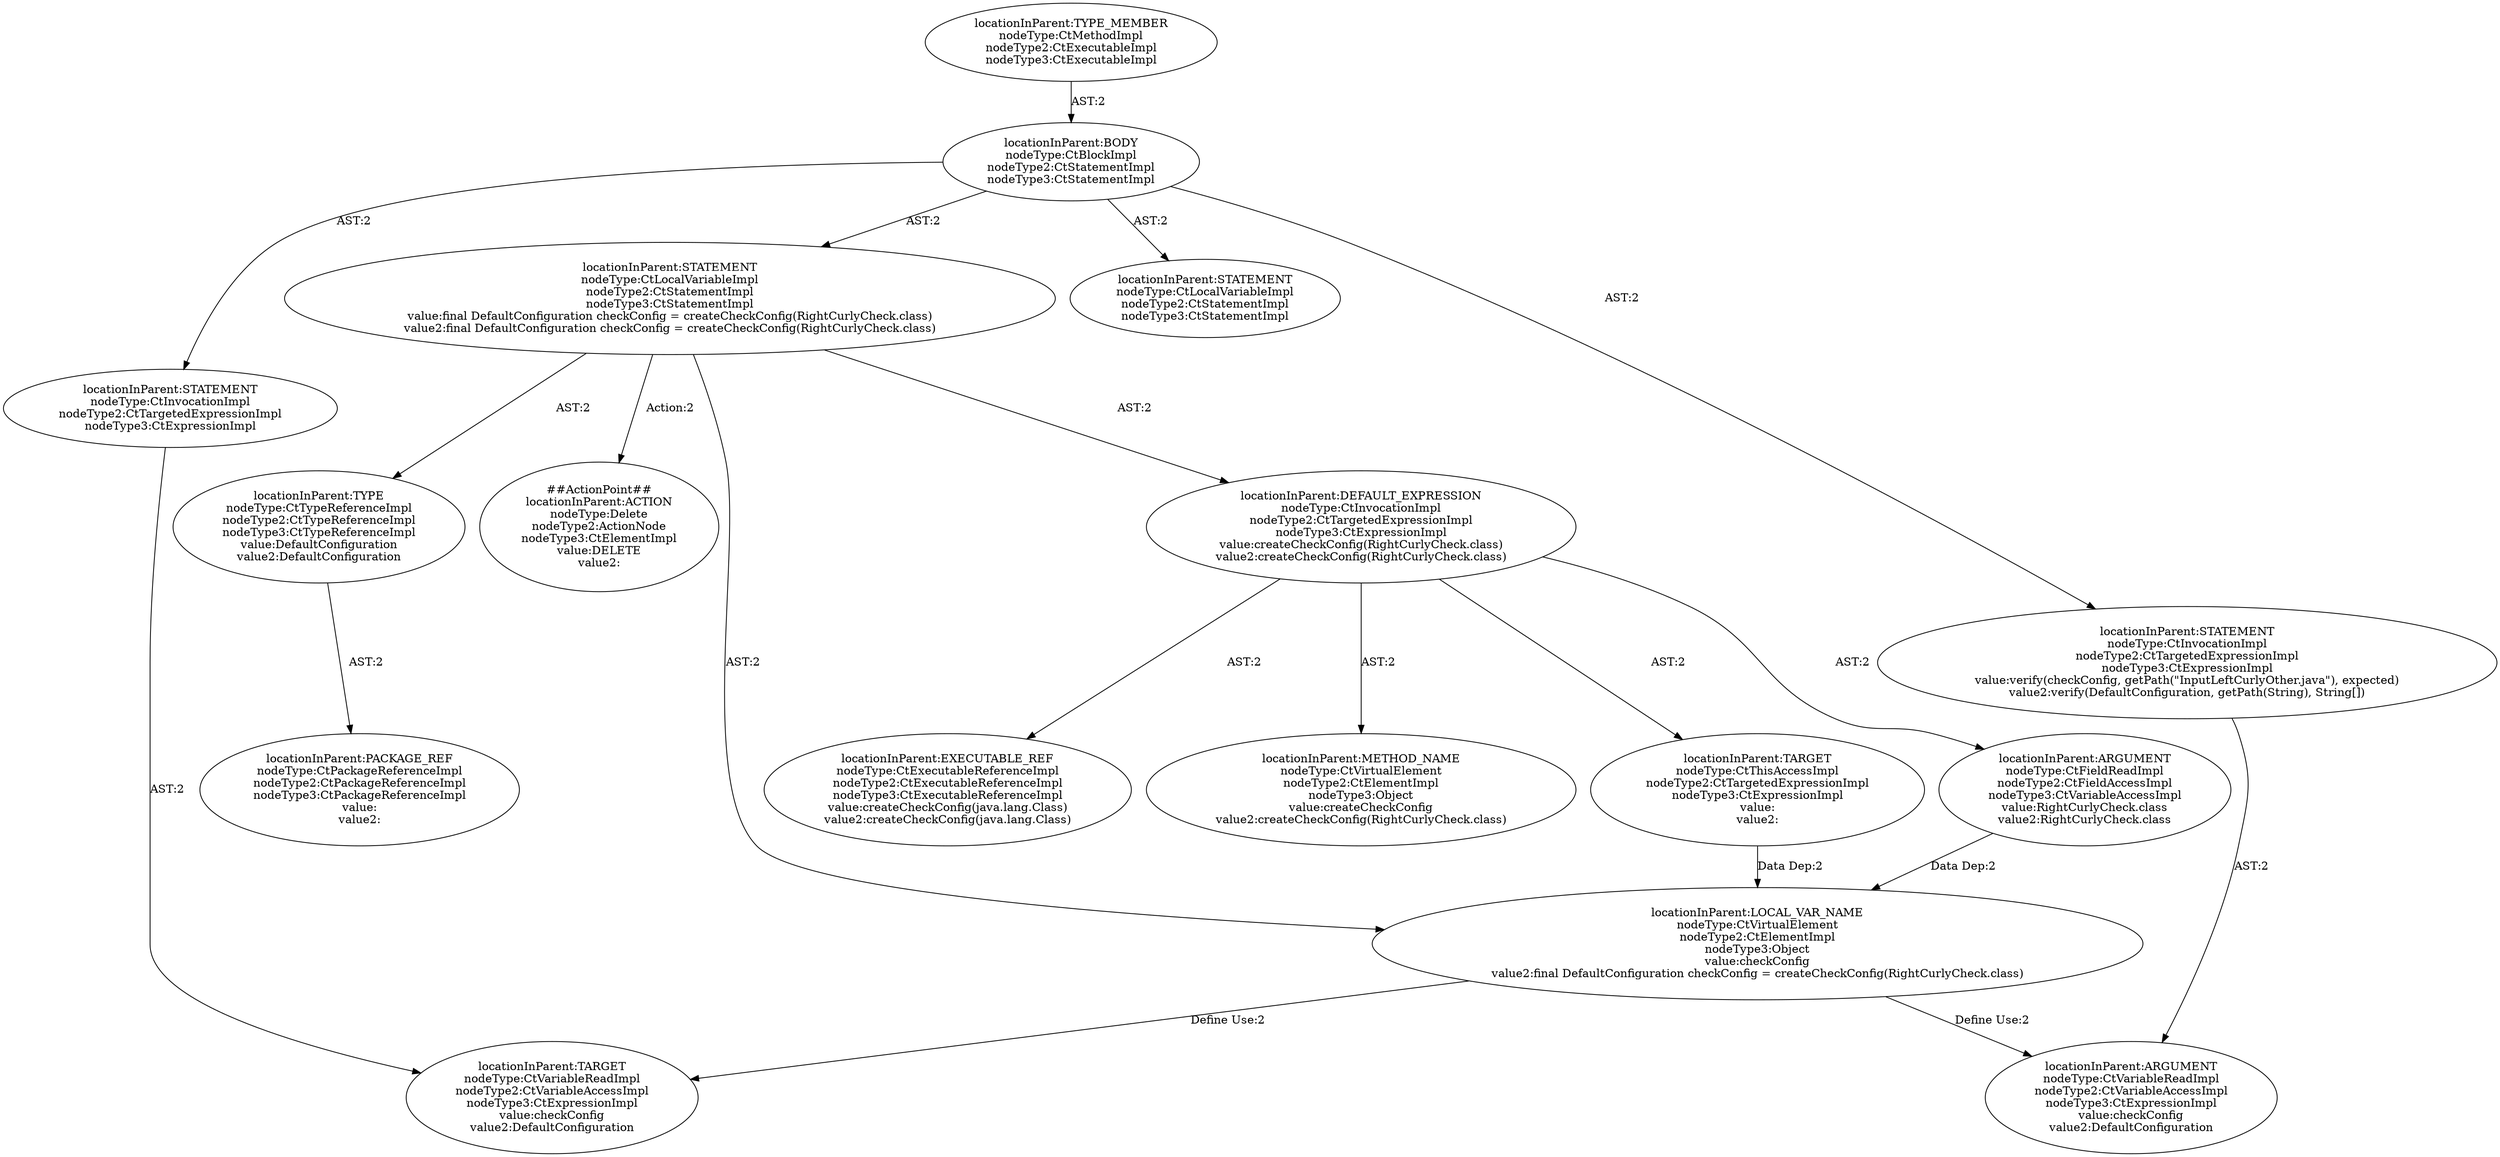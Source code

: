 digraph "Pattern" {
0 [label="##ActionPoint##
locationInParent:ACTION
nodeType:Delete
nodeType2:ActionNode
nodeType3:CtElementImpl
value:DELETE
value2:" shape=ellipse]
1 [label="locationInParent:STATEMENT
nodeType:CtLocalVariableImpl
nodeType2:CtStatementImpl
nodeType3:CtStatementImpl
value:final DefaultConfiguration checkConfig = createCheckConfig(RightCurlyCheck.class)
value2:final DefaultConfiguration checkConfig = createCheckConfig(RightCurlyCheck.class)" shape=ellipse]
2 [label="locationInParent:BODY
nodeType:CtBlockImpl
nodeType2:CtStatementImpl
nodeType3:CtStatementImpl" shape=ellipse]
3 [label="locationInParent:TYPE_MEMBER
nodeType:CtMethodImpl
nodeType2:CtExecutableImpl
nodeType3:CtExecutableImpl" shape=ellipse]
4 [label="locationInParent:STATEMENT
nodeType:CtInvocationImpl
nodeType2:CtTargetedExpressionImpl
nodeType3:CtExpressionImpl" shape=ellipse]
5 [label="locationInParent:STATEMENT
nodeType:CtLocalVariableImpl
nodeType2:CtStatementImpl
nodeType3:CtStatementImpl" shape=ellipse]
6 [label="locationInParent:STATEMENT
nodeType:CtInvocationImpl
nodeType2:CtTargetedExpressionImpl
nodeType3:CtExpressionImpl
value:verify(checkConfig, getPath(\"InputLeftCurlyOther.java\"), expected)
value2:verify(DefaultConfiguration, getPath(String), String[])" shape=ellipse]
7 [label="locationInParent:LOCAL_VAR_NAME
nodeType:CtVirtualElement
nodeType2:CtElementImpl
nodeType3:Object
value:checkConfig
value2:final DefaultConfiguration checkConfig = createCheckConfig(RightCurlyCheck.class)" shape=ellipse]
8 [label="locationInParent:TARGET
nodeType:CtThisAccessImpl
nodeType2:CtTargetedExpressionImpl
nodeType3:CtExpressionImpl
value:
value2:" shape=ellipse]
9 [label="locationInParent:ARGUMENT
nodeType:CtFieldReadImpl
nodeType2:CtFieldAccessImpl
nodeType3:CtVariableAccessImpl
value:RightCurlyCheck.class
value2:RightCurlyCheck.class" shape=ellipse]
10 [label="locationInParent:TARGET
nodeType:CtVariableReadImpl
nodeType2:CtVariableAccessImpl
nodeType3:CtExpressionImpl
value:checkConfig
value2:DefaultConfiguration" shape=ellipse]
11 [label="locationInParent:ARGUMENT
nodeType:CtVariableReadImpl
nodeType2:CtVariableAccessImpl
nodeType3:CtExpressionImpl
value:checkConfig
value2:DefaultConfiguration" shape=ellipse]
12 [label="locationInParent:TYPE
nodeType:CtTypeReferenceImpl
nodeType2:CtTypeReferenceImpl
nodeType3:CtTypeReferenceImpl
value:DefaultConfiguration
value2:DefaultConfiguration" shape=ellipse]
13 [label="locationInParent:PACKAGE_REF
nodeType:CtPackageReferenceImpl
nodeType2:CtPackageReferenceImpl
nodeType3:CtPackageReferenceImpl
value:
value2:" shape=ellipse]
14 [label="locationInParent:DEFAULT_EXPRESSION
nodeType:CtInvocationImpl
nodeType2:CtTargetedExpressionImpl
nodeType3:CtExpressionImpl
value:createCheckConfig(RightCurlyCheck.class)
value2:createCheckConfig(RightCurlyCheck.class)" shape=ellipse]
15 [label="locationInParent:METHOD_NAME
nodeType:CtVirtualElement
nodeType2:CtElementImpl
nodeType3:Object
value:createCheckConfig
value2:createCheckConfig(RightCurlyCheck.class)" shape=ellipse]
16 [label="locationInParent:EXECUTABLE_REF
nodeType:CtExecutableReferenceImpl
nodeType2:CtExecutableReferenceImpl
nodeType3:CtExecutableReferenceImpl
value:createCheckConfig(java.lang.Class)
value2:createCheckConfig(java.lang.Class)" shape=ellipse]
1 -> 0 [label="Action:2"];
1 -> 7 [label="AST:2"];
1 -> 12 [label="AST:2"];
1 -> 14 [label="AST:2"];
2 -> 1 [label="AST:2"];
2 -> 4 [label="AST:2"];
2 -> 5 [label="AST:2"];
2 -> 6 [label="AST:2"];
3 -> 2 [label="AST:2"];
4 -> 10 [label="AST:2"];
6 -> 11 [label="AST:2"];
7 -> 10 [label="Define Use:2"];
7 -> 11 [label="Define Use:2"];
8 -> 7 [label="Data Dep:2"];
9 -> 7 [label="Data Dep:2"];
12 -> 13 [label="AST:2"];
14 -> 8 [label="AST:2"];
14 -> 9 [label="AST:2"];
14 -> 15 [label="AST:2"];
14 -> 16 [label="AST:2"];
}